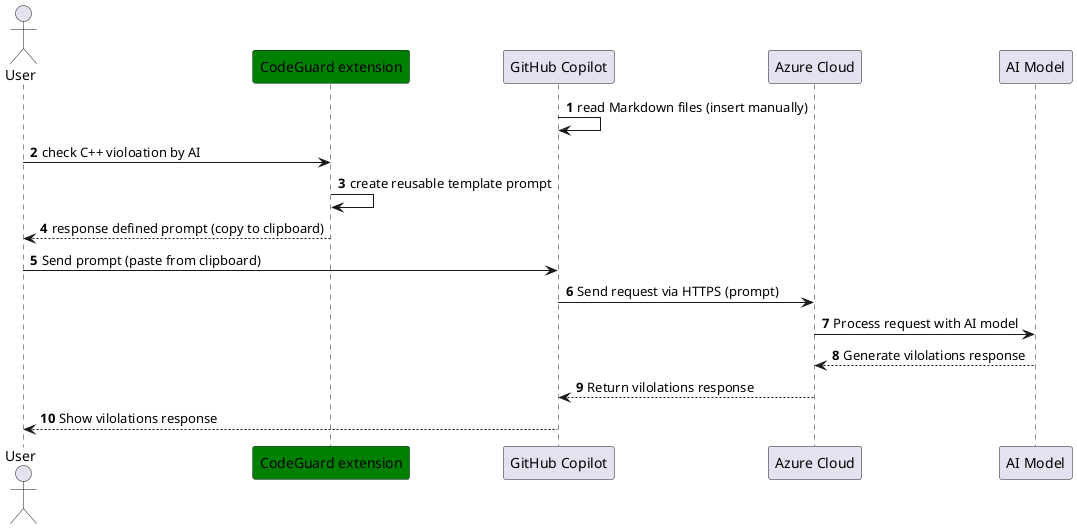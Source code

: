 @startuml
autonumber
actor "User" as User
participant "CodeGuard extension" as CodeGuard #Green
participant "GitHub Copilot" as CopilotExt
participant "Azure Cloud" as Azure
participant "AI Model" as Codex

CopilotExt -> CopilotExt: read Markdown files (insert manually) 
User -> CodeGuard: check C++ violoation by AI
CodeGuard -> CodeGuard: create reusable template prompt
CodeGuard --> User: response defined prompt (copy to clipboard) 
User -> CopilotExt: Send prompt (paste from clipboard)
CopilotExt -> Azure: Send request via HTTPS (prompt)
Azure -> Codex: Process request with AI model
Codex --> Azure: Generate vilolations response
Azure --> CopilotExt: Return vilolations response
CopilotExt --> User: Show vilolations response


@enduml